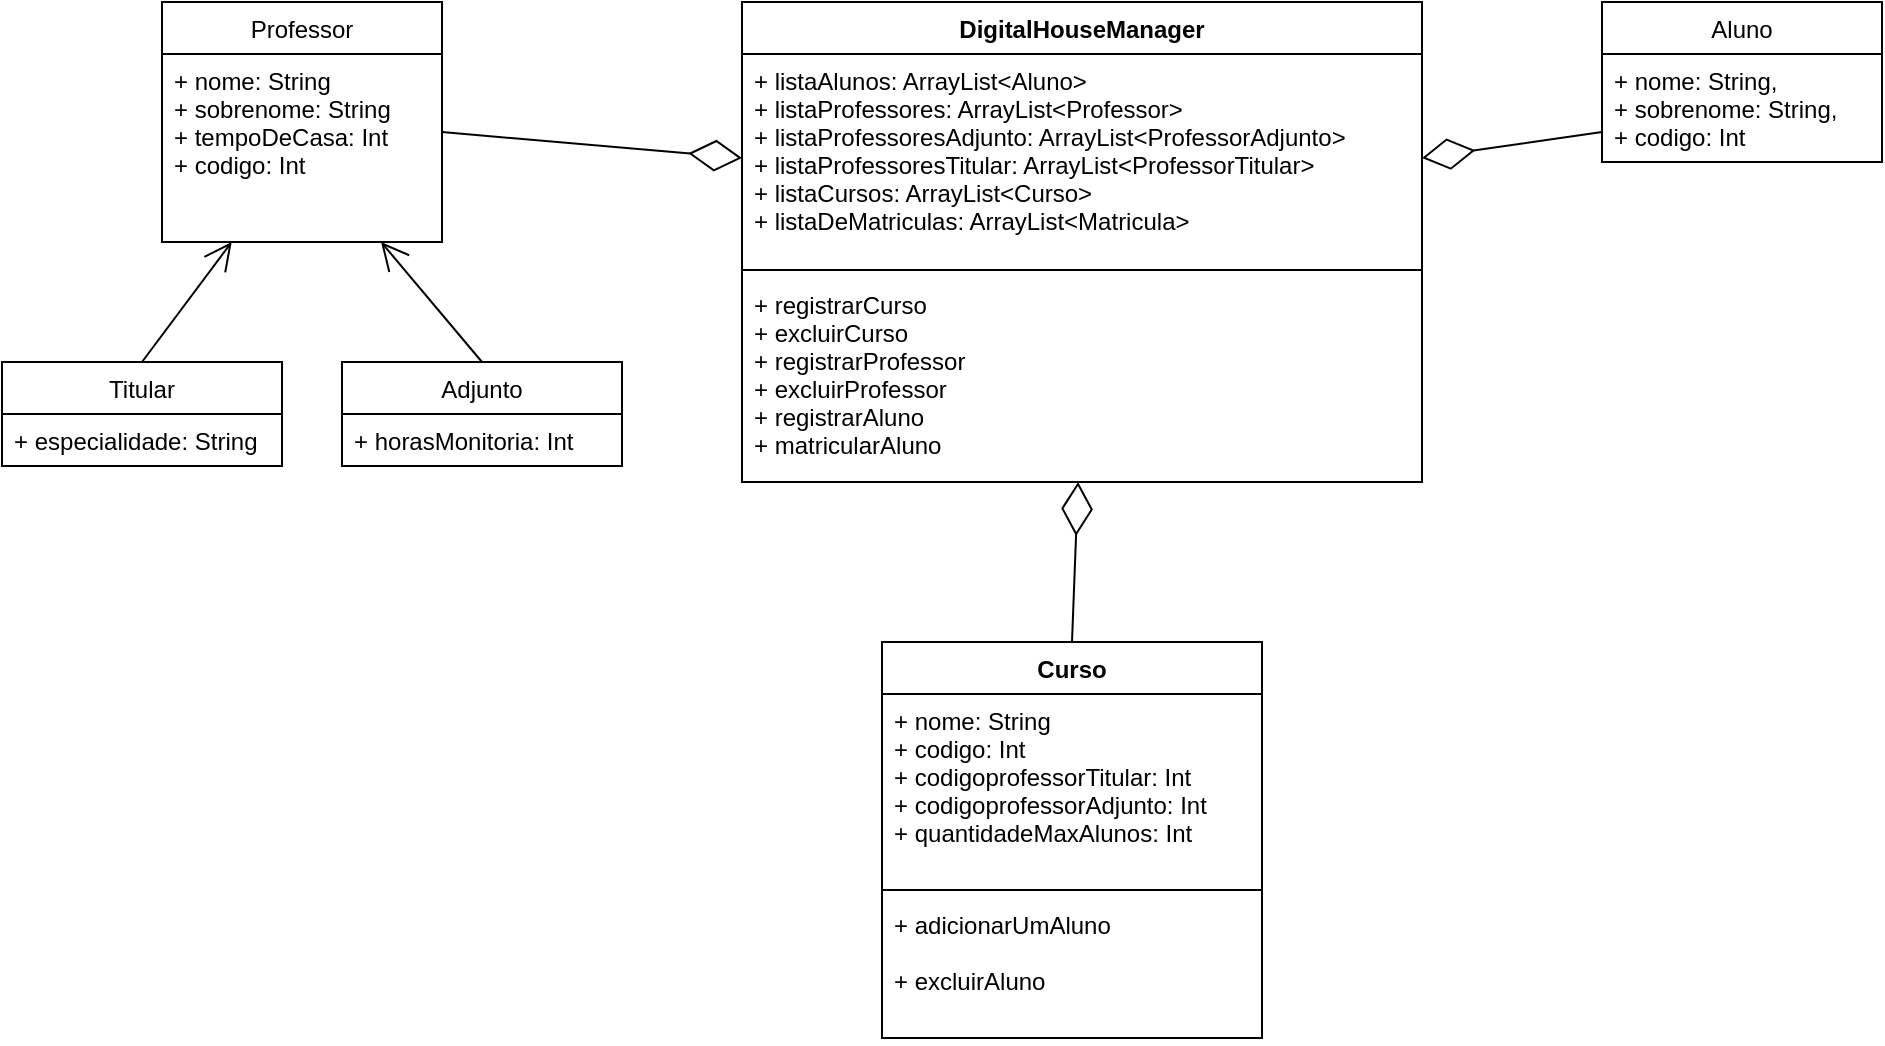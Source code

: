 <mxfile version="13.7.7" type="device"><diagram id="-MjyZE305soMzQ55eF2L" name="Page-1"><mxGraphModel dx="1929" dy="582" grid="1" gridSize="10" guides="1" tooltips="1" connect="1" arrows="1" fold="1" page="1" pageScale="1" pageWidth="827" pageHeight="1169" math="0" shadow="0"><root><mxCell id="0"/><mxCell id="1" parent="0"/><mxCell id="aj0TmPUQWYwDFGUaZMRB-17" value="" style="endArrow=open;endFill=1;endSize=12;html=1;exitX=0.5;exitY=0;exitDx=0;exitDy=0;" edge="1" parent="1" source="aj0TmPUQWYwDFGUaZMRB-13" target="aj0TmPUQWYwDFGUaZMRB-6"><mxGeometry width="160" relative="1" as="geometry"><mxPoint x="440" y="300" as="sourcePoint"/><mxPoint x="70.96" y="180.992" as="targetPoint"/></mxGeometry></mxCell><mxCell id="aj0TmPUQWYwDFGUaZMRB-18" value="" style="endArrow=open;endFill=1;endSize=12;html=1;exitX=0.5;exitY=0;exitDx=0;exitDy=0;" edge="1" parent="1" source="aj0TmPUQWYwDFGUaZMRB-9" target="aj0TmPUQWYwDFGUaZMRB-6"><mxGeometry width="160" relative="1" as="geometry"><mxPoint x="440" y="300" as="sourcePoint"/><mxPoint x="-29" y="181.984" as="targetPoint"/></mxGeometry></mxCell><mxCell id="aj0TmPUQWYwDFGUaZMRB-20" value="" style="endArrow=diamondThin;endFill=0;endSize=24;html=1;exitX=1;exitY=0.5;exitDx=0;exitDy=0;entryX=0;entryY=0.5;entryDx=0;entryDy=0;" edge="1" parent="1" target="aj0TmPUQWYwDFGUaZMRB-2"><mxGeometry width="160" relative="1" as="geometry"><mxPoint x="90" y="105" as="sourcePoint"/><mxPoint x="600" y="300" as="targetPoint"/></mxGeometry></mxCell><mxCell id="aj0TmPUQWYwDFGUaZMRB-25" value="" style="endArrow=diamondThin;endFill=0;endSize=24;html=1;entryX=1;entryY=0.5;entryDx=0;entryDy=0;exitX=0;exitY=0.5;exitDx=0;exitDy=0;" edge="1" parent="1" target="aj0TmPUQWYwDFGUaZMRB-2"><mxGeometry width="160" relative="1" as="geometry"><mxPoint x="670" y="105" as="sourcePoint"/><mxPoint x="510" y="300" as="targetPoint"/></mxGeometry></mxCell><mxCell id="aj0TmPUQWYwDFGUaZMRB-26" value="Curso" style="swimlane;fontStyle=1;align=center;verticalAlign=top;childLayout=stackLayout;horizontal=1;startSize=26;horizontalStack=0;resizeParent=1;resizeParentMax=0;resizeLast=0;collapsible=1;marginBottom=0;" vertex="1" parent="1"><mxGeometry x="310" y="360" width="190" height="198" as="geometry"/></mxCell><mxCell id="aj0TmPUQWYwDFGUaZMRB-27" value="+ nome: String&#10;+ codigo: Int&#10;+ codigoprofessorTitular: Int&#10;+ codigoprofessorAdjunto: Int&#10;+ quantidadeMaxAlunos: Int" style="text;strokeColor=none;fillColor=none;align=left;verticalAlign=top;spacingLeft=4;spacingRight=4;overflow=hidden;rotatable=0;points=[[0,0.5],[1,0.5]];portConstraint=eastwest;" vertex="1" parent="aj0TmPUQWYwDFGUaZMRB-26"><mxGeometry y="26" width="190" height="94" as="geometry"/></mxCell><mxCell id="aj0TmPUQWYwDFGUaZMRB-28" value="" style="line;strokeWidth=1;fillColor=none;align=left;verticalAlign=middle;spacingTop=-1;spacingLeft=3;spacingRight=3;rotatable=0;labelPosition=right;points=[];portConstraint=eastwest;" vertex="1" parent="aj0TmPUQWYwDFGUaZMRB-26"><mxGeometry y="120" width="190" height="8" as="geometry"/></mxCell><mxCell id="aj0TmPUQWYwDFGUaZMRB-29" value="+ adicionarUmAluno&#10;&#10;+ excluirAluno" style="text;strokeColor=none;fillColor=none;align=left;verticalAlign=top;spacingLeft=4;spacingRight=4;overflow=hidden;rotatable=0;points=[[0,0.5],[1,0.5]];portConstraint=eastwest;" vertex="1" parent="aj0TmPUQWYwDFGUaZMRB-26"><mxGeometry y="128" width="190" height="70" as="geometry"/></mxCell><mxCell id="aj0TmPUQWYwDFGUaZMRB-1" value="DigitalHouseManager" style="swimlane;fontStyle=1;align=center;verticalAlign=top;childLayout=stackLayout;horizontal=1;startSize=26;horizontalStack=0;resizeParent=1;resizeParentMax=0;resizeLast=0;collapsible=1;marginBottom=0;" vertex="1" parent="1"><mxGeometry x="240" y="40" width="340" height="240" as="geometry"/></mxCell><mxCell id="aj0TmPUQWYwDFGUaZMRB-2" value="+ listaAlunos: ArrayList&lt;Aluno&gt;&#10;+ listaProfessores: ArrayList&lt;Professor&gt;&#10;+ listaProfessoresAdjunto: ArrayList&lt;ProfessorAdjunto&gt;&#10;+ listaProfessoresTitular: ArrayList&lt;ProfessorTitular&gt;&#10;+ listaCursos: ArrayList&lt;Curso&gt;&#10;+ listaDeMatriculas: ArrayList&lt;Matricula&gt;" style="text;strokeColor=none;fillColor=none;align=left;verticalAlign=top;spacingLeft=4;spacingRight=4;overflow=hidden;rotatable=0;points=[[0,0.5],[1,0.5]];portConstraint=eastwest;" vertex="1" parent="aj0TmPUQWYwDFGUaZMRB-1"><mxGeometry y="26" width="340" height="104" as="geometry"/></mxCell><mxCell id="aj0TmPUQWYwDFGUaZMRB-3" value="" style="line;strokeWidth=1;fillColor=none;align=left;verticalAlign=middle;spacingTop=-1;spacingLeft=3;spacingRight=3;rotatable=0;labelPosition=right;points=[];portConstraint=eastwest;" vertex="1" parent="aj0TmPUQWYwDFGUaZMRB-1"><mxGeometry y="130" width="340" height="8" as="geometry"/></mxCell><mxCell id="aj0TmPUQWYwDFGUaZMRB-4" value="+ registrarCurso&#10;+ excluirCurso&#10;+ registrarProfessor&#10;+ excluirProfessor&#10;+ registrarAluno&#10;+ matricularAluno" style="text;strokeColor=none;fillColor=none;align=left;verticalAlign=top;spacingLeft=4;spacingRight=4;overflow=hidden;rotatable=0;points=[[0,0.5],[1,0.5]];portConstraint=eastwest;" vertex="1" parent="aj0TmPUQWYwDFGUaZMRB-1"><mxGeometry y="138" width="340" height="102" as="geometry"/></mxCell><mxCell id="aj0TmPUQWYwDFGUaZMRB-5" value="Professor" style="swimlane;fontStyle=0;childLayout=stackLayout;horizontal=1;startSize=26;fillColor=none;horizontalStack=0;resizeParent=1;resizeParentMax=0;resizeLast=0;collapsible=1;marginBottom=0;" vertex="1" parent="1"><mxGeometry x="-50" y="40" width="140" height="120" as="geometry"/></mxCell><mxCell id="aj0TmPUQWYwDFGUaZMRB-6" value="+ nome: String&#10;+ sobrenome: String&#10;+ tempoDeCasa: Int&#10;+ codigo: Int" style="text;strokeColor=none;fillColor=none;align=left;verticalAlign=top;spacingLeft=4;spacingRight=4;overflow=hidden;rotatable=0;points=[[0,0.5],[1,0.5]];portConstraint=eastwest;" vertex="1" parent="aj0TmPUQWYwDFGUaZMRB-5"><mxGeometry y="26" width="140" height="94" as="geometry"/></mxCell><mxCell id="aj0TmPUQWYwDFGUaZMRB-9" value="Titular" style="swimlane;fontStyle=0;childLayout=stackLayout;horizontal=1;startSize=26;fillColor=none;horizontalStack=0;resizeParent=1;resizeParentMax=0;resizeLast=0;collapsible=1;marginBottom=0;" vertex="1" parent="1"><mxGeometry x="-130" y="220" width="140" height="52" as="geometry"/></mxCell><mxCell id="aj0TmPUQWYwDFGUaZMRB-10" value="+ especialidade: String" style="text;strokeColor=none;fillColor=none;align=left;verticalAlign=top;spacingLeft=4;spacingRight=4;overflow=hidden;rotatable=0;points=[[0,0.5],[1,0.5]];portConstraint=eastwest;" vertex="1" parent="aj0TmPUQWYwDFGUaZMRB-9"><mxGeometry y="26" width="140" height="26" as="geometry"/></mxCell><mxCell id="aj0TmPUQWYwDFGUaZMRB-13" value="Adjunto" style="swimlane;fontStyle=0;childLayout=stackLayout;horizontal=1;startSize=26;fillColor=none;horizontalStack=0;resizeParent=1;resizeParentMax=0;resizeLast=0;collapsible=1;marginBottom=0;" vertex="1" parent="1"><mxGeometry x="40" y="220" width="140" height="52" as="geometry"/></mxCell><mxCell id="aj0TmPUQWYwDFGUaZMRB-14" value="+ horasMonitoria: Int" style="text;strokeColor=none;fillColor=none;align=left;verticalAlign=top;spacingLeft=4;spacingRight=4;overflow=hidden;rotatable=0;points=[[0,0.5],[1,0.5]];portConstraint=eastwest;" vertex="1" parent="aj0TmPUQWYwDFGUaZMRB-13"><mxGeometry y="26" width="140" height="26" as="geometry"/></mxCell><mxCell id="aj0TmPUQWYwDFGUaZMRB-21" value="Aluno" style="swimlane;fontStyle=0;childLayout=stackLayout;horizontal=1;startSize=26;fillColor=none;horizontalStack=0;resizeParent=1;resizeParentMax=0;resizeLast=0;collapsible=1;marginBottom=0;" vertex="1" parent="1"><mxGeometry x="670" y="40" width="140" height="80" as="geometry"/></mxCell><mxCell id="aj0TmPUQWYwDFGUaZMRB-22" value="+ nome: String,&#10;+ sobrenome: String,&#10;+ codigo: Int" style="text;strokeColor=none;fillColor=none;align=left;verticalAlign=top;spacingLeft=4;spacingRight=4;overflow=hidden;rotatable=0;points=[[0,0.5],[1,0.5]];portConstraint=eastwest;" vertex="1" parent="aj0TmPUQWYwDFGUaZMRB-21"><mxGeometry y="26" width="140" height="54" as="geometry"/></mxCell><mxCell id="aj0TmPUQWYwDFGUaZMRB-30" value="" style="endArrow=diamondThin;endFill=0;endSize=24;html=1;exitX=0.5;exitY=0;exitDx=0;exitDy=0;" edge="1" parent="1" source="aj0TmPUQWYwDFGUaZMRB-26" target="aj0TmPUQWYwDFGUaZMRB-4"><mxGeometry width="160" relative="1" as="geometry"><mxPoint x="350" y="300" as="sourcePoint"/><mxPoint x="510" y="300" as="targetPoint"/></mxGeometry></mxCell></root></mxGraphModel></diagram></mxfile>